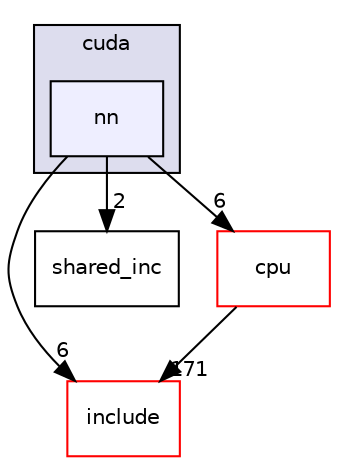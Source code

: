 digraph "onnxruntime/onnxruntime/core/providers/cuda/nn" {
  compound=true
  node [ fontsize="10", fontname="Helvetica"];
  edge [ labelfontsize="10", labelfontname="Helvetica"];
  subgraph clusterdir_893aee19ddfc3e61cc87531e2d88f525 {
    graph [ bgcolor="#ddddee", pencolor="black", label="cuda" fontname="Helvetica", fontsize="10", URL="dir_893aee19ddfc3e61cc87531e2d88f525.html"]
  dir_d2d6fd3ccad34c0d5d78c50401d4e9ee [shape=box, label="nn", style="filled", fillcolor="#eeeeff", pencolor="black", URL="dir_d2d6fd3ccad34c0d5d78c50401d4e9ee.html"];
  }
  dir_f44f875884e6b767c5658db22ccaab42 [shape=box label="include" fillcolor="white" style="filled" color="red" URL="dir_f44f875884e6b767c5658db22ccaab42.html"];
  dir_85057dc90962d9550271a840d611b40a [shape=box label="shared_inc" URL="dir_85057dc90962d9550271a840d611b40a.html"];
  dir_3683cb2698e6daed4ebbd4c1d451f237 [shape=box label="cpu" fillcolor="white" style="filled" color="red" URL="dir_3683cb2698e6daed4ebbd4c1d451f237.html"];
  dir_d2d6fd3ccad34c0d5d78c50401d4e9ee->dir_f44f875884e6b767c5658db22ccaab42 [headlabel="6", labeldistance=1.5 headhref="dir_000052_000004.html"];
  dir_d2d6fd3ccad34c0d5d78c50401d4e9ee->dir_85057dc90962d9550271a840d611b40a [headlabel="2", labeldistance=1.5 headhref="dir_000052_000059.html"];
  dir_d2d6fd3ccad34c0d5d78c50401d4e9ee->dir_3683cb2698e6daed4ebbd4c1d451f237 [headlabel="6", labeldistance=1.5 headhref="dir_000052_000028.html"];
  dir_3683cb2698e6daed4ebbd4c1d451f237->dir_f44f875884e6b767c5658db22ccaab42 [headlabel="171", labeldistance=1.5 headhref="dir_000028_000004.html"];
}
